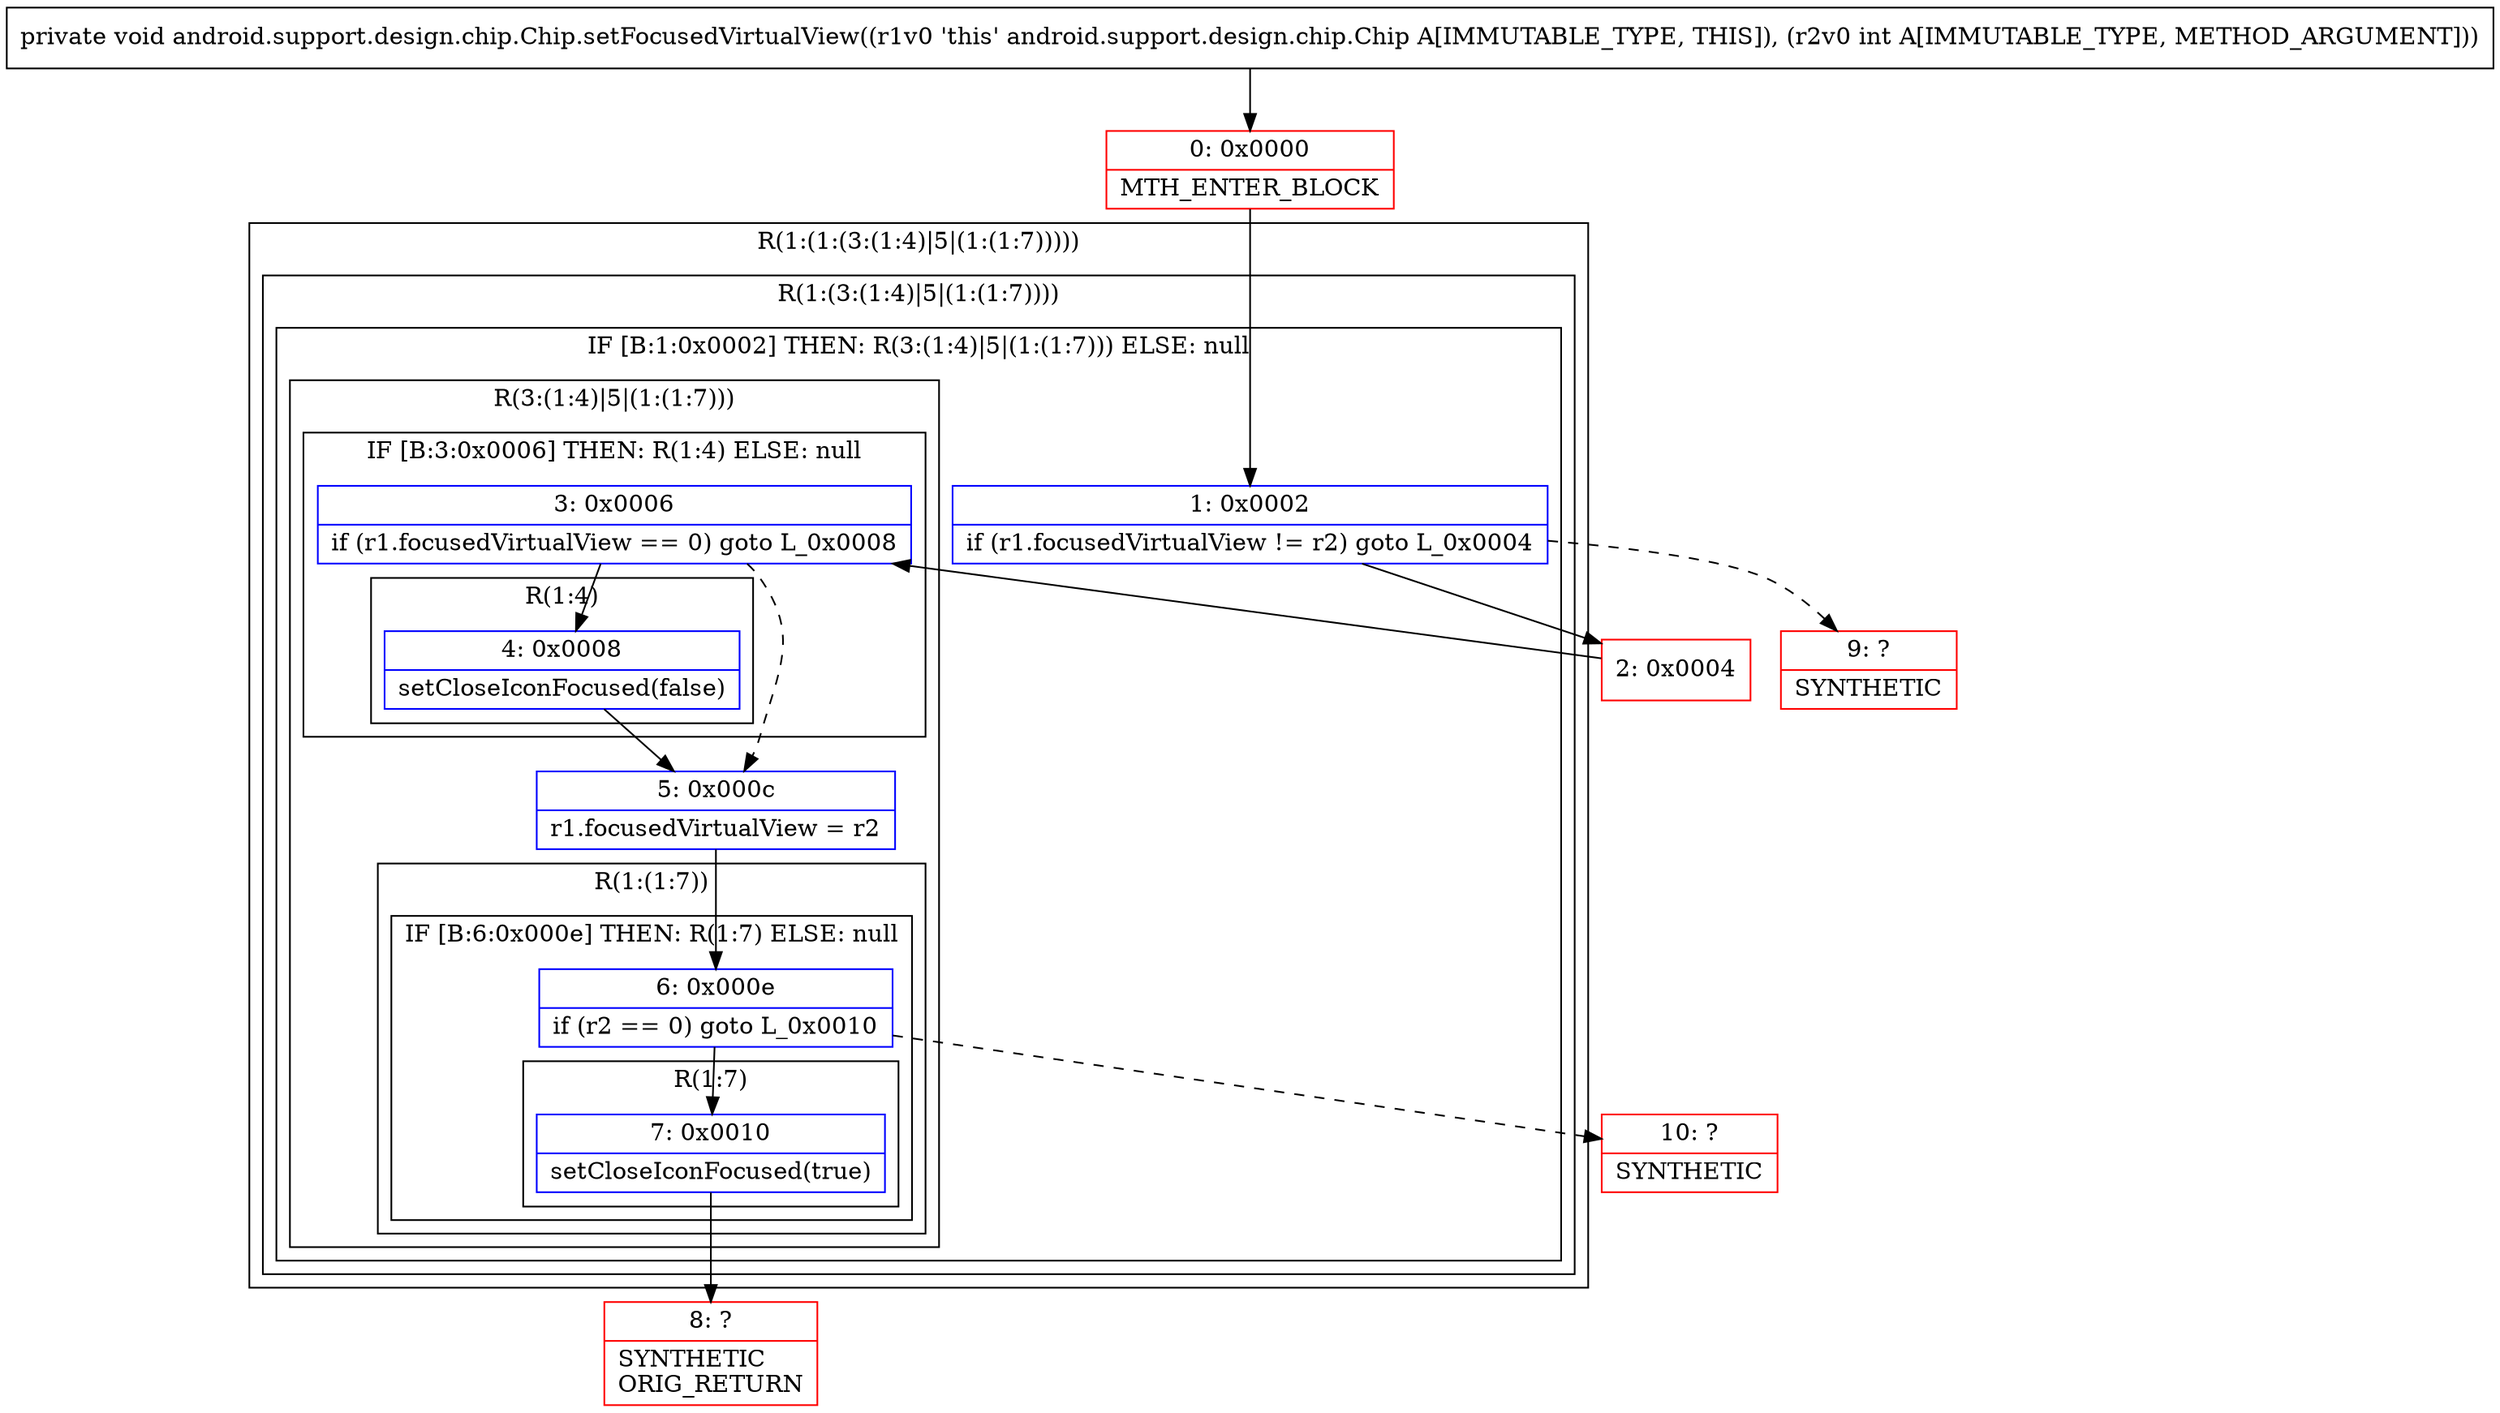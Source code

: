 digraph "CFG forandroid.support.design.chip.Chip.setFocusedVirtualView(I)V" {
subgraph cluster_Region_854587271 {
label = "R(1:(1:(3:(1:4)|5|(1:(1:7)))))";
node [shape=record,color=blue];
subgraph cluster_Region_686237759 {
label = "R(1:(3:(1:4)|5|(1:(1:7))))";
node [shape=record,color=blue];
subgraph cluster_IfRegion_153058890 {
label = "IF [B:1:0x0002] THEN: R(3:(1:4)|5|(1:(1:7))) ELSE: null";
node [shape=record,color=blue];
Node_1 [shape=record,label="{1\:\ 0x0002|if (r1.focusedVirtualView != r2) goto L_0x0004\l}"];
subgraph cluster_Region_1917348643 {
label = "R(3:(1:4)|5|(1:(1:7)))";
node [shape=record,color=blue];
subgraph cluster_IfRegion_1062660386 {
label = "IF [B:3:0x0006] THEN: R(1:4) ELSE: null";
node [shape=record,color=blue];
Node_3 [shape=record,label="{3\:\ 0x0006|if (r1.focusedVirtualView == 0) goto L_0x0008\l}"];
subgraph cluster_Region_778143783 {
label = "R(1:4)";
node [shape=record,color=blue];
Node_4 [shape=record,label="{4\:\ 0x0008|setCloseIconFocused(false)\l}"];
}
}
Node_5 [shape=record,label="{5\:\ 0x000c|r1.focusedVirtualView = r2\l}"];
subgraph cluster_Region_1560170127 {
label = "R(1:(1:7))";
node [shape=record,color=blue];
subgraph cluster_IfRegion_1834886976 {
label = "IF [B:6:0x000e] THEN: R(1:7) ELSE: null";
node [shape=record,color=blue];
Node_6 [shape=record,label="{6\:\ 0x000e|if (r2 == 0) goto L_0x0010\l}"];
subgraph cluster_Region_1699339312 {
label = "R(1:7)";
node [shape=record,color=blue];
Node_7 [shape=record,label="{7\:\ 0x0010|setCloseIconFocused(true)\l}"];
}
}
}
}
}
}
}
Node_0 [shape=record,color=red,label="{0\:\ 0x0000|MTH_ENTER_BLOCK\l}"];
Node_2 [shape=record,color=red,label="{2\:\ 0x0004}"];
Node_8 [shape=record,color=red,label="{8\:\ ?|SYNTHETIC\lORIG_RETURN\l}"];
Node_9 [shape=record,color=red,label="{9\:\ ?|SYNTHETIC\l}"];
Node_10 [shape=record,color=red,label="{10\:\ ?|SYNTHETIC\l}"];
MethodNode[shape=record,label="{private void android.support.design.chip.Chip.setFocusedVirtualView((r1v0 'this' android.support.design.chip.Chip A[IMMUTABLE_TYPE, THIS]), (r2v0 int A[IMMUTABLE_TYPE, METHOD_ARGUMENT])) }"];
MethodNode -> Node_0;
Node_1 -> Node_2;
Node_1 -> Node_9[style=dashed];
Node_3 -> Node_4;
Node_3 -> Node_5[style=dashed];
Node_4 -> Node_5;
Node_5 -> Node_6;
Node_6 -> Node_7;
Node_6 -> Node_10[style=dashed];
Node_7 -> Node_8;
Node_0 -> Node_1;
Node_2 -> Node_3;
}

